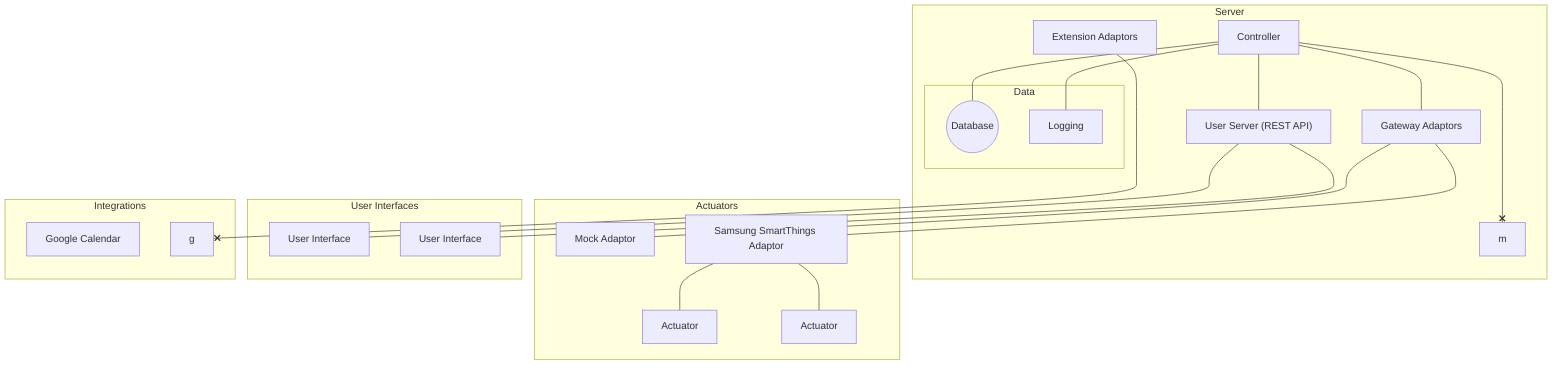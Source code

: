 graph TD
  subgraph Server
    c[Controller]

    ga[Gateway Adaptors]
    c---ga

    api["User Server (REST API)"]
    c---api

    xm[Extension Adaptors]
    c---xm

    subgraph Data
      db((Database))
      lg[Logging]
    end
    c---db
    c---lg
  end

  subgraph Actuators
    gm[Mock Adaptor]
    gs[Samsung SmartThings Adaptor]
    ga---gm
    ga---gs

    a0[Actuator]
    a1[Actuator]
    gs---a0
    gs---a1
  end

  subgraph User Interfaces
    ui0[User Interface]
    ui1[User Interface]
    api---ui0
    api---ui1
  end

  subgraph Integrations
    xg[Google Calendar]
    xm---xg
  end